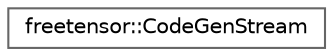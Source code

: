 digraph "Graphical Class Hierarchy"
{
 // LATEX_PDF_SIZE
  bgcolor="transparent";
  edge [fontname=Helvetica,fontsize=10,labelfontname=Helvetica,labelfontsize=10];
  node [fontname=Helvetica,fontsize=10,shape=box,height=0.2,width=0.4];
  rankdir="LR";
  Node0 [label="freetensor::CodeGenStream",height=0.2,width=0.4,color="grey40", fillcolor="white", style="filled",URL="$structfreetensor_1_1CodeGenStream.html",tooltip=" "];
}

